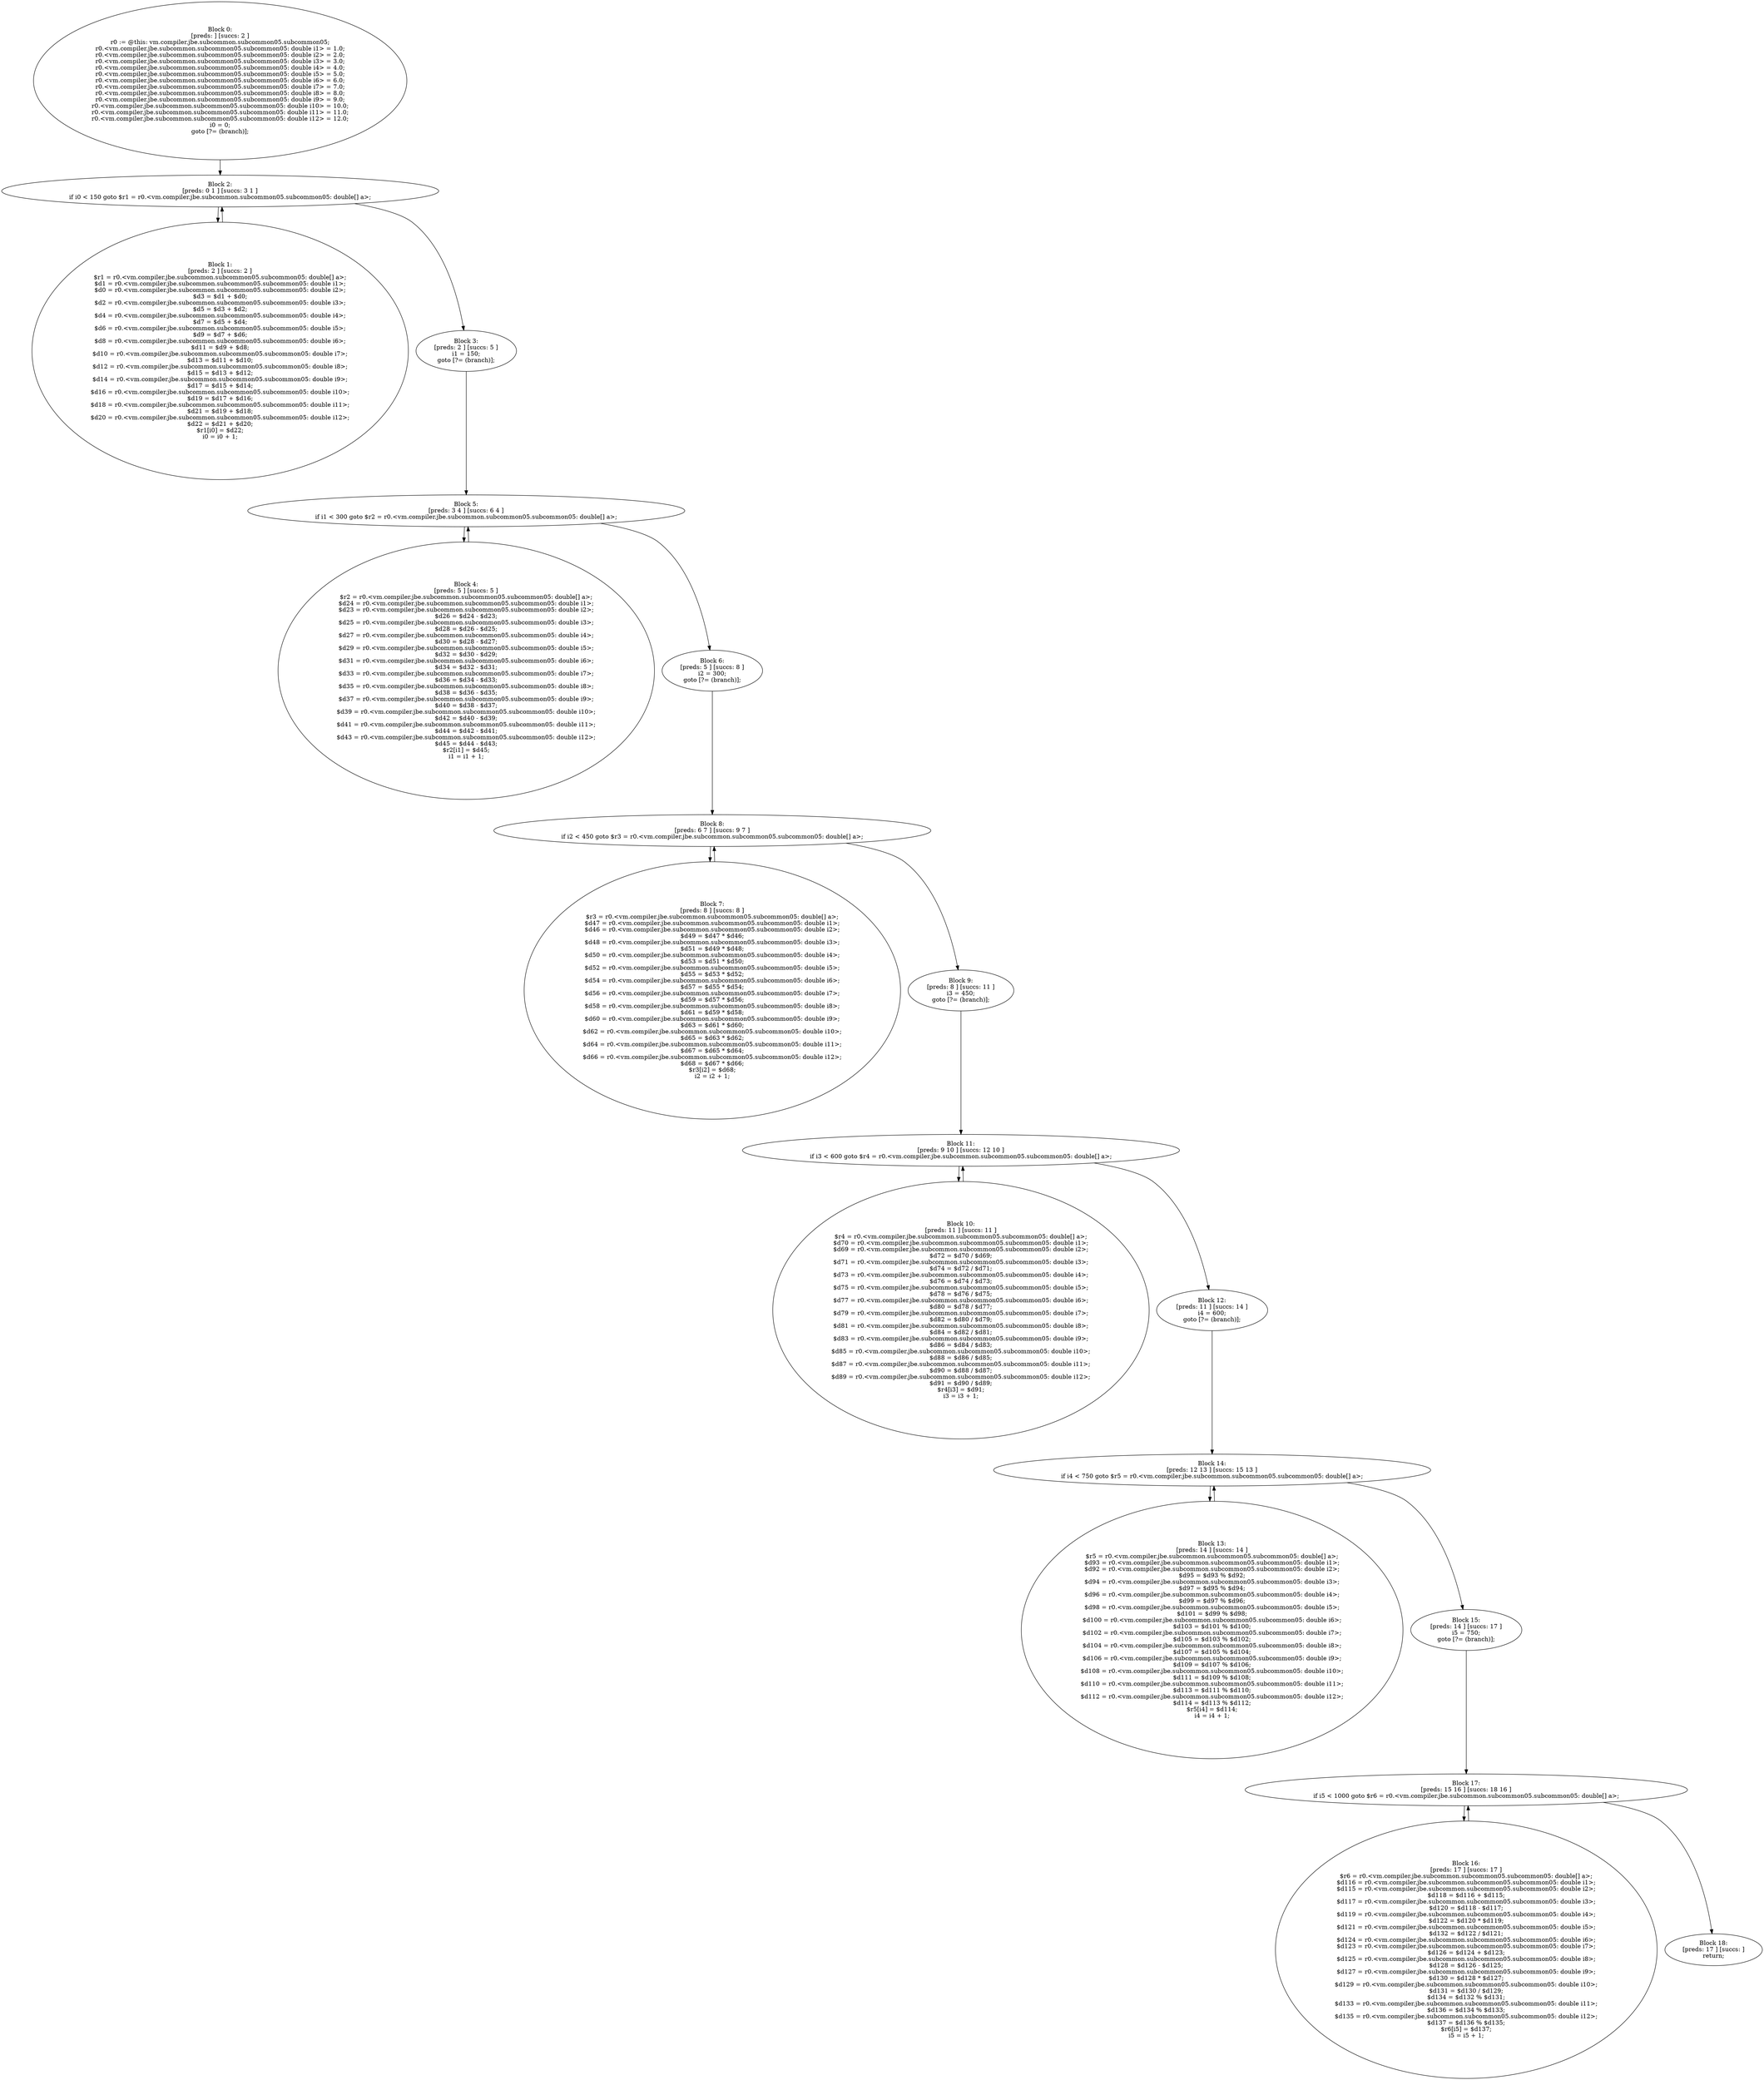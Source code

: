 digraph "unitGraph" {
    "Block 0:
[preds: ] [succs: 2 ]
r0 := @this: vm.compiler.jbe.subcommon.subcommon05.subcommon05;
r0.<vm.compiler.jbe.subcommon.subcommon05.subcommon05: double i1> = 1.0;
r0.<vm.compiler.jbe.subcommon.subcommon05.subcommon05: double i2> = 2.0;
r0.<vm.compiler.jbe.subcommon.subcommon05.subcommon05: double i3> = 3.0;
r0.<vm.compiler.jbe.subcommon.subcommon05.subcommon05: double i4> = 4.0;
r0.<vm.compiler.jbe.subcommon.subcommon05.subcommon05: double i5> = 5.0;
r0.<vm.compiler.jbe.subcommon.subcommon05.subcommon05: double i6> = 6.0;
r0.<vm.compiler.jbe.subcommon.subcommon05.subcommon05: double i7> = 7.0;
r0.<vm.compiler.jbe.subcommon.subcommon05.subcommon05: double i8> = 8.0;
r0.<vm.compiler.jbe.subcommon.subcommon05.subcommon05: double i9> = 9.0;
r0.<vm.compiler.jbe.subcommon.subcommon05.subcommon05: double i10> = 10.0;
r0.<vm.compiler.jbe.subcommon.subcommon05.subcommon05: double i11> = 11.0;
r0.<vm.compiler.jbe.subcommon.subcommon05.subcommon05: double i12> = 12.0;
i0 = 0;
goto [?= (branch)];
"
    "Block 1:
[preds: 2 ] [succs: 2 ]
$r1 = r0.<vm.compiler.jbe.subcommon.subcommon05.subcommon05: double[] a>;
$d1 = r0.<vm.compiler.jbe.subcommon.subcommon05.subcommon05: double i1>;
$d0 = r0.<vm.compiler.jbe.subcommon.subcommon05.subcommon05: double i2>;
$d3 = $d1 + $d0;
$d2 = r0.<vm.compiler.jbe.subcommon.subcommon05.subcommon05: double i3>;
$d5 = $d3 + $d2;
$d4 = r0.<vm.compiler.jbe.subcommon.subcommon05.subcommon05: double i4>;
$d7 = $d5 + $d4;
$d6 = r0.<vm.compiler.jbe.subcommon.subcommon05.subcommon05: double i5>;
$d9 = $d7 + $d6;
$d8 = r0.<vm.compiler.jbe.subcommon.subcommon05.subcommon05: double i6>;
$d11 = $d9 + $d8;
$d10 = r0.<vm.compiler.jbe.subcommon.subcommon05.subcommon05: double i7>;
$d13 = $d11 + $d10;
$d12 = r0.<vm.compiler.jbe.subcommon.subcommon05.subcommon05: double i8>;
$d15 = $d13 + $d12;
$d14 = r0.<vm.compiler.jbe.subcommon.subcommon05.subcommon05: double i9>;
$d17 = $d15 + $d14;
$d16 = r0.<vm.compiler.jbe.subcommon.subcommon05.subcommon05: double i10>;
$d19 = $d17 + $d16;
$d18 = r0.<vm.compiler.jbe.subcommon.subcommon05.subcommon05: double i11>;
$d21 = $d19 + $d18;
$d20 = r0.<vm.compiler.jbe.subcommon.subcommon05.subcommon05: double i12>;
$d22 = $d21 + $d20;
$r1[i0] = $d22;
i0 = i0 + 1;
"
    "Block 2:
[preds: 0 1 ] [succs: 3 1 ]
if i0 < 150 goto $r1 = r0.<vm.compiler.jbe.subcommon.subcommon05.subcommon05: double[] a>;
"
    "Block 3:
[preds: 2 ] [succs: 5 ]
i1 = 150;
goto [?= (branch)];
"
    "Block 4:
[preds: 5 ] [succs: 5 ]
$r2 = r0.<vm.compiler.jbe.subcommon.subcommon05.subcommon05: double[] a>;
$d24 = r0.<vm.compiler.jbe.subcommon.subcommon05.subcommon05: double i1>;
$d23 = r0.<vm.compiler.jbe.subcommon.subcommon05.subcommon05: double i2>;
$d26 = $d24 - $d23;
$d25 = r0.<vm.compiler.jbe.subcommon.subcommon05.subcommon05: double i3>;
$d28 = $d26 - $d25;
$d27 = r0.<vm.compiler.jbe.subcommon.subcommon05.subcommon05: double i4>;
$d30 = $d28 - $d27;
$d29 = r0.<vm.compiler.jbe.subcommon.subcommon05.subcommon05: double i5>;
$d32 = $d30 - $d29;
$d31 = r0.<vm.compiler.jbe.subcommon.subcommon05.subcommon05: double i6>;
$d34 = $d32 - $d31;
$d33 = r0.<vm.compiler.jbe.subcommon.subcommon05.subcommon05: double i7>;
$d36 = $d34 - $d33;
$d35 = r0.<vm.compiler.jbe.subcommon.subcommon05.subcommon05: double i8>;
$d38 = $d36 - $d35;
$d37 = r0.<vm.compiler.jbe.subcommon.subcommon05.subcommon05: double i9>;
$d40 = $d38 - $d37;
$d39 = r0.<vm.compiler.jbe.subcommon.subcommon05.subcommon05: double i10>;
$d42 = $d40 - $d39;
$d41 = r0.<vm.compiler.jbe.subcommon.subcommon05.subcommon05: double i11>;
$d44 = $d42 - $d41;
$d43 = r0.<vm.compiler.jbe.subcommon.subcommon05.subcommon05: double i12>;
$d45 = $d44 - $d43;
$r2[i1] = $d45;
i1 = i1 + 1;
"
    "Block 5:
[preds: 3 4 ] [succs: 6 4 ]
if i1 < 300 goto $r2 = r0.<vm.compiler.jbe.subcommon.subcommon05.subcommon05: double[] a>;
"
    "Block 6:
[preds: 5 ] [succs: 8 ]
i2 = 300;
goto [?= (branch)];
"
    "Block 7:
[preds: 8 ] [succs: 8 ]
$r3 = r0.<vm.compiler.jbe.subcommon.subcommon05.subcommon05: double[] a>;
$d47 = r0.<vm.compiler.jbe.subcommon.subcommon05.subcommon05: double i1>;
$d46 = r0.<vm.compiler.jbe.subcommon.subcommon05.subcommon05: double i2>;
$d49 = $d47 * $d46;
$d48 = r0.<vm.compiler.jbe.subcommon.subcommon05.subcommon05: double i3>;
$d51 = $d49 * $d48;
$d50 = r0.<vm.compiler.jbe.subcommon.subcommon05.subcommon05: double i4>;
$d53 = $d51 * $d50;
$d52 = r0.<vm.compiler.jbe.subcommon.subcommon05.subcommon05: double i5>;
$d55 = $d53 * $d52;
$d54 = r0.<vm.compiler.jbe.subcommon.subcommon05.subcommon05: double i6>;
$d57 = $d55 * $d54;
$d56 = r0.<vm.compiler.jbe.subcommon.subcommon05.subcommon05: double i7>;
$d59 = $d57 * $d56;
$d58 = r0.<vm.compiler.jbe.subcommon.subcommon05.subcommon05: double i8>;
$d61 = $d59 * $d58;
$d60 = r0.<vm.compiler.jbe.subcommon.subcommon05.subcommon05: double i9>;
$d63 = $d61 * $d60;
$d62 = r0.<vm.compiler.jbe.subcommon.subcommon05.subcommon05: double i10>;
$d65 = $d63 * $d62;
$d64 = r0.<vm.compiler.jbe.subcommon.subcommon05.subcommon05: double i11>;
$d67 = $d65 * $d64;
$d66 = r0.<vm.compiler.jbe.subcommon.subcommon05.subcommon05: double i12>;
$d68 = $d67 * $d66;
$r3[i2] = $d68;
i2 = i2 + 1;
"
    "Block 8:
[preds: 6 7 ] [succs: 9 7 ]
if i2 < 450 goto $r3 = r0.<vm.compiler.jbe.subcommon.subcommon05.subcommon05: double[] a>;
"
    "Block 9:
[preds: 8 ] [succs: 11 ]
i3 = 450;
goto [?= (branch)];
"
    "Block 10:
[preds: 11 ] [succs: 11 ]
$r4 = r0.<vm.compiler.jbe.subcommon.subcommon05.subcommon05: double[] a>;
$d70 = r0.<vm.compiler.jbe.subcommon.subcommon05.subcommon05: double i1>;
$d69 = r0.<vm.compiler.jbe.subcommon.subcommon05.subcommon05: double i2>;
$d72 = $d70 / $d69;
$d71 = r0.<vm.compiler.jbe.subcommon.subcommon05.subcommon05: double i3>;
$d74 = $d72 / $d71;
$d73 = r0.<vm.compiler.jbe.subcommon.subcommon05.subcommon05: double i4>;
$d76 = $d74 / $d73;
$d75 = r0.<vm.compiler.jbe.subcommon.subcommon05.subcommon05: double i5>;
$d78 = $d76 / $d75;
$d77 = r0.<vm.compiler.jbe.subcommon.subcommon05.subcommon05: double i6>;
$d80 = $d78 / $d77;
$d79 = r0.<vm.compiler.jbe.subcommon.subcommon05.subcommon05: double i7>;
$d82 = $d80 / $d79;
$d81 = r0.<vm.compiler.jbe.subcommon.subcommon05.subcommon05: double i8>;
$d84 = $d82 / $d81;
$d83 = r0.<vm.compiler.jbe.subcommon.subcommon05.subcommon05: double i9>;
$d86 = $d84 / $d83;
$d85 = r0.<vm.compiler.jbe.subcommon.subcommon05.subcommon05: double i10>;
$d88 = $d86 / $d85;
$d87 = r0.<vm.compiler.jbe.subcommon.subcommon05.subcommon05: double i11>;
$d90 = $d88 / $d87;
$d89 = r0.<vm.compiler.jbe.subcommon.subcommon05.subcommon05: double i12>;
$d91 = $d90 / $d89;
$r4[i3] = $d91;
i3 = i3 + 1;
"
    "Block 11:
[preds: 9 10 ] [succs: 12 10 ]
if i3 < 600 goto $r4 = r0.<vm.compiler.jbe.subcommon.subcommon05.subcommon05: double[] a>;
"
    "Block 12:
[preds: 11 ] [succs: 14 ]
i4 = 600;
goto [?= (branch)];
"
    "Block 13:
[preds: 14 ] [succs: 14 ]
$r5 = r0.<vm.compiler.jbe.subcommon.subcommon05.subcommon05: double[] a>;
$d93 = r0.<vm.compiler.jbe.subcommon.subcommon05.subcommon05: double i1>;
$d92 = r0.<vm.compiler.jbe.subcommon.subcommon05.subcommon05: double i2>;
$d95 = $d93 % $d92;
$d94 = r0.<vm.compiler.jbe.subcommon.subcommon05.subcommon05: double i3>;
$d97 = $d95 % $d94;
$d96 = r0.<vm.compiler.jbe.subcommon.subcommon05.subcommon05: double i4>;
$d99 = $d97 % $d96;
$d98 = r0.<vm.compiler.jbe.subcommon.subcommon05.subcommon05: double i5>;
$d101 = $d99 % $d98;
$d100 = r0.<vm.compiler.jbe.subcommon.subcommon05.subcommon05: double i6>;
$d103 = $d101 % $d100;
$d102 = r0.<vm.compiler.jbe.subcommon.subcommon05.subcommon05: double i7>;
$d105 = $d103 % $d102;
$d104 = r0.<vm.compiler.jbe.subcommon.subcommon05.subcommon05: double i8>;
$d107 = $d105 % $d104;
$d106 = r0.<vm.compiler.jbe.subcommon.subcommon05.subcommon05: double i9>;
$d109 = $d107 % $d106;
$d108 = r0.<vm.compiler.jbe.subcommon.subcommon05.subcommon05: double i10>;
$d111 = $d109 % $d108;
$d110 = r0.<vm.compiler.jbe.subcommon.subcommon05.subcommon05: double i11>;
$d113 = $d111 % $d110;
$d112 = r0.<vm.compiler.jbe.subcommon.subcommon05.subcommon05: double i12>;
$d114 = $d113 % $d112;
$r5[i4] = $d114;
i4 = i4 + 1;
"
    "Block 14:
[preds: 12 13 ] [succs: 15 13 ]
if i4 < 750 goto $r5 = r0.<vm.compiler.jbe.subcommon.subcommon05.subcommon05: double[] a>;
"
    "Block 15:
[preds: 14 ] [succs: 17 ]
i5 = 750;
goto [?= (branch)];
"
    "Block 16:
[preds: 17 ] [succs: 17 ]
$r6 = r0.<vm.compiler.jbe.subcommon.subcommon05.subcommon05: double[] a>;
$d116 = r0.<vm.compiler.jbe.subcommon.subcommon05.subcommon05: double i1>;
$d115 = r0.<vm.compiler.jbe.subcommon.subcommon05.subcommon05: double i2>;
$d118 = $d116 + $d115;
$d117 = r0.<vm.compiler.jbe.subcommon.subcommon05.subcommon05: double i3>;
$d120 = $d118 - $d117;
$d119 = r0.<vm.compiler.jbe.subcommon.subcommon05.subcommon05: double i4>;
$d122 = $d120 * $d119;
$d121 = r0.<vm.compiler.jbe.subcommon.subcommon05.subcommon05: double i5>;
$d132 = $d122 / $d121;
$d124 = r0.<vm.compiler.jbe.subcommon.subcommon05.subcommon05: double i6>;
$d123 = r0.<vm.compiler.jbe.subcommon.subcommon05.subcommon05: double i7>;
$d126 = $d124 + $d123;
$d125 = r0.<vm.compiler.jbe.subcommon.subcommon05.subcommon05: double i8>;
$d128 = $d126 - $d125;
$d127 = r0.<vm.compiler.jbe.subcommon.subcommon05.subcommon05: double i9>;
$d130 = $d128 * $d127;
$d129 = r0.<vm.compiler.jbe.subcommon.subcommon05.subcommon05: double i10>;
$d131 = $d130 / $d129;
$d134 = $d132 % $d131;
$d133 = r0.<vm.compiler.jbe.subcommon.subcommon05.subcommon05: double i11>;
$d136 = $d134 % $d133;
$d135 = r0.<vm.compiler.jbe.subcommon.subcommon05.subcommon05: double i12>;
$d137 = $d136 % $d135;
$r6[i5] = $d137;
i5 = i5 + 1;
"
    "Block 17:
[preds: 15 16 ] [succs: 18 16 ]
if i5 < 1000 goto $r6 = r0.<vm.compiler.jbe.subcommon.subcommon05.subcommon05: double[] a>;
"
    "Block 18:
[preds: 17 ] [succs: ]
return;
"
    "Block 0:
[preds: ] [succs: 2 ]
r0 := @this: vm.compiler.jbe.subcommon.subcommon05.subcommon05;
r0.<vm.compiler.jbe.subcommon.subcommon05.subcommon05: double i1> = 1.0;
r0.<vm.compiler.jbe.subcommon.subcommon05.subcommon05: double i2> = 2.0;
r0.<vm.compiler.jbe.subcommon.subcommon05.subcommon05: double i3> = 3.0;
r0.<vm.compiler.jbe.subcommon.subcommon05.subcommon05: double i4> = 4.0;
r0.<vm.compiler.jbe.subcommon.subcommon05.subcommon05: double i5> = 5.0;
r0.<vm.compiler.jbe.subcommon.subcommon05.subcommon05: double i6> = 6.0;
r0.<vm.compiler.jbe.subcommon.subcommon05.subcommon05: double i7> = 7.0;
r0.<vm.compiler.jbe.subcommon.subcommon05.subcommon05: double i8> = 8.0;
r0.<vm.compiler.jbe.subcommon.subcommon05.subcommon05: double i9> = 9.0;
r0.<vm.compiler.jbe.subcommon.subcommon05.subcommon05: double i10> = 10.0;
r0.<vm.compiler.jbe.subcommon.subcommon05.subcommon05: double i11> = 11.0;
r0.<vm.compiler.jbe.subcommon.subcommon05.subcommon05: double i12> = 12.0;
i0 = 0;
goto [?= (branch)];
"->"Block 2:
[preds: 0 1 ] [succs: 3 1 ]
if i0 < 150 goto $r1 = r0.<vm.compiler.jbe.subcommon.subcommon05.subcommon05: double[] a>;
";
    "Block 1:
[preds: 2 ] [succs: 2 ]
$r1 = r0.<vm.compiler.jbe.subcommon.subcommon05.subcommon05: double[] a>;
$d1 = r0.<vm.compiler.jbe.subcommon.subcommon05.subcommon05: double i1>;
$d0 = r0.<vm.compiler.jbe.subcommon.subcommon05.subcommon05: double i2>;
$d3 = $d1 + $d0;
$d2 = r0.<vm.compiler.jbe.subcommon.subcommon05.subcommon05: double i3>;
$d5 = $d3 + $d2;
$d4 = r0.<vm.compiler.jbe.subcommon.subcommon05.subcommon05: double i4>;
$d7 = $d5 + $d4;
$d6 = r0.<vm.compiler.jbe.subcommon.subcommon05.subcommon05: double i5>;
$d9 = $d7 + $d6;
$d8 = r0.<vm.compiler.jbe.subcommon.subcommon05.subcommon05: double i6>;
$d11 = $d9 + $d8;
$d10 = r0.<vm.compiler.jbe.subcommon.subcommon05.subcommon05: double i7>;
$d13 = $d11 + $d10;
$d12 = r0.<vm.compiler.jbe.subcommon.subcommon05.subcommon05: double i8>;
$d15 = $d13 + $d12;
$d14 = r0.<vm.compiler.jbe.subcommon.subcommon05.subcommon05: double i9>;
$d17 = $d15 + $d14;
$d16 = r0.<vm.compiler.jbe.subcommon.subcommon05.subcommon05: double i10>;
$d19 = $d17 + $d16;
$d18 = r0.<vm.compiler.jbe.subcommon.subcommon05.subcommon05: double i11>;
$d21 = $d19 + $d18;
$d20 = r0.<vm.compiler.jbe.subcommon.subcommon05.subcommon05: double i12>;
$d22 = $d21 + $d20;
$r1[i0] = $d22;
i0 = i0 + 1;
"->"Block 2:
[preds: 0 1 ] [succs: 3 1 ]
if i0 < 150 goto $r1 = r0.<vm.compiler.jbe.subcommon.subcommon05.subcommon05: double[] a>;
";
    "Block 2:
[preds: 0 1 ] [succs: 3 1 ]
if i0 < 150 goto $r1 = r0.<vm.compiler.jbe.subcommon.subcommon05.subcommon05: double[] a>;
"->"Block 3:
[preds: 2 ] [succs: 5 ]
i1 = 150;
goto [?= (branch)];
";
    "Block 2:
[preds: 0 1 ] [succs: 3 1 ]
if i0 < 150 goto $r1 = r0.<vm.compiler.jbe.subcommon.subcommon05.subcommon05: double[] a>;
"->"Block 1:
[preds: 2 ] [succs: 2 ]
$r1 = r0.<vm.compiler.jbe.subcommon.subcommon05.subcommon05: double[] a>;
$d1 = r0.<vm.compiler.jbe.subcommon.subcommon05.subcommon05: double i1>;
$d0 = r0.<vm.compiler.jbe.subcommon.subcommon05.subcommon05: double i2>;
$d3 = $d1 + $d0;
$d2 = r0.<vm.compiler.jbe.subcommon.subcommon05.subcommon05: double i3>;
$d5 = $d3 + $d2;
$d4 = r0.<vm.compiler.jbe.subcommon.subcommon05.subcommon05: double i4>;
$d7 = $d5 + $d4;
$d6 = r0.<vm.compiler.jbe.subcommon.subcommon05.subcommon05: double i5>;
$d9 = $d7 + $d6;
$d8 = r0.<vm.compiler.jbe.subcommon.subcommon05.subcommon05: double i6>;
$d11 = $d9 + $d8;
$d10 = r0.<vm.compiler.jbe.subcommon.subcommon05.subcommon05: double i7>;
$d13 = $d11 + $d10;
$d12 = r0.<vm.compiler.jbe.subcommon.subcommon05.subcommon05: double i8>;
$d15 = $d13 + $d12;
$d14 = r0.<vm.compiler.jbe.subcommon.subcommon05.subcommon05: double i9>;
$d17 = $d15 + $d14;
$d16 = r0.<vm.compiler.jbe.subcommon.subcommon05.subcommon05: double i10>;
$d19 = $d17 + $d16;
$d18 = r0.<vm.compiler.jbe.subcommon.subcommon05.subcommon05: double i11>;
$d21 = $d19 + $d18;
$d20 = r0.<vm.compiler.jbe.subcommon.subcommon05.subcommon05: double i12>;
$d22 = $d21 + $d20;
$r1[i0] = $d22;
i0 = i0 + 1;
";
    "Block 3:
[preds: 2 ] [succs: 5 ]
i1 = 150;
goto [?= (branch)];
"->"Block 5:
[preds: 3 4 ] [succs: 6 4 ]
if i1 < 300 goto $r2 = r0.<vm.compiler.jbe.subcommon.subcommon05.subcommon05: double[] a>;
";
    "Block 4:
[preds: 5 ] [succs: 5 ]
$r2 = r0.<vm.compiler.jbe.subcommon.subcommon05.subcommon05: double[] a>;
$d24 = r0.<vm.compiler.jbe.subcommon.subcommon05.subcommon05: double i1>;
$d23 = r0.<vm.compiler.jbe.subcommon.subcommon05.subcommon05: double i2>;
$d26 = $d24 - $d23;
$d25 = r0.<vm.compiler.jbe.subcommon.subcommon05.subcommon05: double i3>;
$d28 = $d26 - $d25;
$d27 = r0.<vm.compiler.jbe.subcommon.subcommon05.subcommon05: double i4>;
$d30 = $d28 - $d27;
$d29 = r0.<vm.compiler.jbe.subcommon.subcommon05.subcommon05: double i5>;
$d32 = $d30 - $d29;
$d31 = r0.<vm.compiler.jbe.subcommon.subcommon05.subcommon05: double i6>;
$d34 = $d32 - $d31;
$d33 = r0.<vm.compiler.jbe.subcommon.subcommon05.subcommon05: double i7>;
$d36 = $d34 - $d33;
$d35 = r0.<vm.compiler.jbe.subcommon.subcommon05.subcommon05: double i8>;
$d38 = $d36 - $d35;
$d37 = r0.<vm.compiler.jbe.subcommon.subcommon05.subcommon05: double i9>;
$d40 = $d38 - $d37;
$d39 = r0.<vm.compiler.jbe.subcommon.subcommon05.subcommon05: double i10>;
$d42 = $d40 - $d39;
$d41 = r0.<vm.compiler.jbe.subcommon.subcommon05.subcommon05: double i11>;
$d44 = $d42 - $d41;
$d43 = r0.<vm.compiler.jbe.subcommon.subcommon05.subcommon05: double i12>;
$d45 = $d44 - $d43;
$r2[i1] = $d45;
i1 = i1 + 1;
"->"Block 5:
[preds: 3 4 ] [succs: 6 4 ]
if i1 < 300 goto $r2 = r0.<vm.compiler.jbe.subcommon.subcommon05.subcommon05: double[] a>;
";
    "Block 5:
[preds: 3 4 ] [succs: 6 4 ]
if i1 < 300 goto $r2 = r0.<vm.compiler.jbe.subcommon.subcommon05.subcommon05: double[] a>;
"->"Block 6:
[preds: 5 ] [succs: 8 ]
i2 = 300;
goto [?= (branch)];
";
    "Block 5:
[preds: 3 4 ] [succs: 6 4 ]
if i1 < 300 goto $r2 = r0.<vm.compiler.jbe.subcommon.subcommon05.subcommon05: double[] a>;
"->"Block 4:
[preds: 5 ] [succs: 5 ]
$r2 = r0.<vm.compiler.jbe.subcommon.subcommon05.subcommon05: double[] a>;
$d24 = r0.<vm.compiler.jbe.subcommon.subcommon05.subcommon05: double i1>;
$d23 = r0.<vm.compiler.jbe.subcommon.subcommon05.subcommon05: double i2>;
$d26 = $d24 - $d23;
$d25 = r0.<vm.compiler.jbe.subcommon.subcommon05.subcommon05: double i3>;
$d28 = $d26 - $d25;
$d27 = r0.<vm.compiler.jbe.subcommon.subcommon05.subcommon05: double i4>;
$d30 = $d28 - $d27;
$d29 = r0.<vm.compiler.jbe.subcommon.subcommon05.subcommon05: double i5>;
$d32 = $d30 - $d29;
$d31 = r0.<vm.compiler.jbe.subcommon.subcommon05.subcommon05: double i6>;
$d34 = $d32 - $d31;
$d33 = r0.<vm.compiler.jbe.subcommon.subcommon05.subcommon05: double i7>;
$d36 = $d34 - $d33;
$d35 = r0.<vm.compiler.jbe.subcommon.subcommon05.subcommon05: double i8>;
$d38 = $d36 - $d35;
$d37 = r0.<vm.compiler.jbe.subcommon.subcommon05.subcommon05: double i9>;
$d40 = $d38 - $d37;
$d39 = r0.<vm.compiler.jbe.subcommon.subcommon05.subcommon05: double i10>;
$d42 = $d40 - $d39;
$d41 = r0.<vm.compiler.jbe.subcommon.subcommon05.subcommon05: double i11>;
$d44 = $d42 - $d41;
$d43 = r0.<vm.compiler.jbe.subcommon.subcommon05.subcommon05: double i12>;
$d45 = $d44 - $d43;
$r2[i1] = $d45;
i1 = i1 + 1;
";
    "Block 6:
[preds: 5 ] [succs: 8 ]
i2 = 300;
goto [?= (branch)];
"->"Block 8:
[preds: 6 7 ] [succs: 9 7 ]
if i2 < 450 goto $r3 = r0.<vm.compiler.jbe.subcommon.subcommon05.subcommon05: double[] a>;
";
    "Block 7:
[preds: 8 ] [succs: 8 ]
$r3 = r0.<vm.compiler.jbe.subcommon.subcommon05.subcommon05: double[] a>;
$d47 = r0.<vm.compiler.jbe.subcommon.subcommon05.subcommon05: double i1>;
$d46 = r0.<vm.compiler.jbe.subcommon.subcommon05.subcommon05: double i2>;
$d49 = $d47 * $d46;
$d48 = r0.<vm.compiler.jbe.subcommon.subcommon05.subcommon05: double i3>;
$d51 = $d49 * $d48;
$d50 = r0.<vm.compiler.jbe.subcommon.subcommon05.subcommon05: double i4>;
$d53 = $d51 * $d50;
$d52 = r0.<vm.compiler.jbe.subcommon.subcommon05.subcommon05: double i5>;
$d55 = $d53 * $d52;
$d54 = r0.<vm.compiler.jbe.subcommon.subcommon05.subcommon05: double i6>;
$d57 = $d55 * $d54;
$d56 = r0.<vm.compiler.jbe.subcommon.subcommon05.subcommon05: double i7>;
$d59 = $d57 * $d56;
$d58 = r0.<vm.compiler.jbe.subcommon.subcommon05.subcommon05: double i8>;
$d61 = $d59 * $d58;
$d60 = r0.<vm.compiler.jbe.subcommon.subcommon05.subcommon05: double i9>;
$d63 = $d61 * $d60;
$d62 = r0.<vm.compiler.jbe.subcommon.subcommon05.subcommon05: double i10>;
$d65 = $d63 * $d62;
$d64 = r0.<vm.compiler.jbe.subcommon.subcommon05.subcommon05: double i11>;
$d67 = $d65 * $d64;
$d66 = r0.<vm.compiler.jbe.subcommon.subcommon05.subcommon05: double i12>;
$d68 = $d67 * $d66;
$r3[i2] = $d68;
i2 = i2 + 1;
"->"Block 8:
[preds: 6 7 ] [succs: 9 7 ]
if i2 < 450 goto $r3 = r0.<vm.compiler.jbe.subcommon.subcommon05.subcommon05: double[] a>;
";
    "Block 8:
[preds: 6 7 ] [succs: 9 7 ]
if i2 < 450 goto $r3 = r0.<vm.compiler.jbe.subcommon.subcommon05.subcommon05: double[] a>;
"->"Block 9:
[preds: 8 ] [succs: 11 ]
i3 = 450;
goto [?= (branch)];
";
    "Block 8:
[preds: 6 7 ] [succs: 9 7 ]
if i2 < 450 goto $r3 = r0.<vm.compiler.jbe.subcommon.subcommon05.subcommon05: double[] a>;
"->"Block 7:
[preds: 8 ] [succs: 8 ]
$r3 = r0.<vm.compiler.jbe.subcommon.subcommon05.subcommon05: double[] a>;
$d47 = r0.<vm.compiler.jbe.subcommon.subcommon05.subcommon05: double i1>;
$d46 = r0.<vm.compiler.jbe.subcommon.subcommon05.subcommon05: double i2>;
$d49 = $d47 * $d46;
$d48 = r0.<vm.compiler.jbe.subcommon.subcommon05.subcommon05: double i3>;
$d51 = $d49 * $d48;
$d50 = r0.<vm.compiler.jbe.subcommon.subcommon05.subcommon05: double i4>;
$d53 = $d51 * $d50;
$d52 = r0.<vm.compiler.jbe.subcommon.subcommon05.subcommon05: double i5>;
$d55 = $d53 * $d52;
$d54 = r0.<vm.compiler.jbe.subcommon.subcommon05.subcommon05: double i6>;
$d57 = $d55 * $d54;
$d56 = r0.<vm.compiler.jbe.subcommon.subcommon05.subcommon05: double i7>;
$d59 = $d57 * $d56;
$d58 = r0.<vm.compiler.jbe.subcommon.subcommon05.subcommon05: double i8>;
$d61 = $d59 * $d58;
$d60 = r0.<vm.compiler.jbe.subcommon.subcommon05.subcommon05: double i9>;
$d63 = $d61 * $d60;
$d62 = r0.<vm.compiler.jbe.subcommon.subcommon05.subcommon05: double i10>;
$d65 = $d63 * $d62;
$d64 = r0.<vm.compiler.jbe.subcommon.subcommon05.subcommon05: double i11>;
$d67 = $d65 * $d64;
$d66 = r0.<vm.compiler.jbe.subcommon.subcommon05.subcommon05: double i12>;
$d68 = $d67 * $d66;
$r3[i2] = $d68;
i2 = i2 + 1;
";
    "Block 9:
[preds: 8 ] [succs: 11 ]
i3 = 450;
goto [?= (branch)];
"->"Block 11:
[preds: 9 10 ] [succs: 12 10 ]
if i3 < 600 goto $r4 = r0.<vm.compiler.jbe.subcommon.subcommon05.subcommon05: double[] a>;
";
    "Block 10:
[preds: 11 ] [succs: 11 ]
$r4 = r0.<vm.compiler.jbe.subcommon.subcommon05.subcommon05: double[] a>;
$d70 = r0.<vm.compiler.jbe.subcommon.subcommon05.subcommon05: double i1>;
$d69 = r0.<vm.compiler.jbe.subcommon.subcommon05.subcommon05: double i2>;
$d72 = $d70 / $d69;
$d71 = r0.<vm.compiler.jbe.subcommon.subcommon05.subcommon05: double i3>;
$d74 = $d72 / $d71;
$d73 = r0.<vm.compiler.jbe.subcommon.subcommon05.subcommon05: double i4>;
$d76 = $d74 / $d73;
$d75 = r0.<vm.compiler.jbe.subcommon.subcommon05.subcommon05: double i5>;
$d78 = $d76 / $d75;
$d77 = r0.<vm.compiler.jbe.subcommon.subcommon05.subcommon05: double i6>;
$d80 = $d78 / $d77;
$d79 = r0.<vm.compiler.jbe.subcommon.subcommon05.subcommon05: double i7>;
$d82 = $d80 / $d79;
$d81 = r0.<vm.compiler.jbe.subcommon.subcommon05.subcommon05: double i8>;
$d84 = $d82 / $d81;
$d83 = r0.<vm.compiler.jbe.subcommon.subcommon05.subcommon05: double i9>;
$d86 = $d84 / $d83;
$d85 = r0.<vm.compiler.jbe.subcommon.subcommon05.subcommon05: double i10>;
$d88 = $d86 / $d85;
$d87 = r0.<vm.compiler.jbe.subcommon.subcommon05.subcommon05: double i11>;
$d90 = $d88 / $d87;
$d89 = r0.<vm.compiler.jbe.subcommon.subcommon05.subcommon05: double i12>;
$d91 = $d90 / $d89;
$r4[i3] = $d91;
i3 = i3 + 1;
"->"Block 11:
[preds: 9 10 ] [succs: 12 10 ]
if i3 < 600 goto $r4 = r0.<vm.compiler.jbe.subcommon.subcommon05.subcommon05: double[] a>;
";
    "Block 11:
[preds: 9 10 ] [succs: 12 10 ]
if i3 < 600 goto $r4 = r0.<vm.compiler.jbe.subcommon.subcommon05.subcommon05: double[] a>;
"->"Block 12:
[preds: 11 ] [succs: 14 ]
i4 = 600;
goto [?= (branch)];
";
    "Block 11:
[preds: 9 10 ] [succs: 12 10 ]
if i3 < 600 goto $r4 = r0.<vm.compiler.jbe.subcommon.subcommon05.subcommon05: double[] a>;
"->"Block 10:
[preds: 11 ] [succs: 11 ]
$r4 = r0.<vm.compiler.jbe.subcommon.subcommon05.subcommon05: double[] a>;
$d70 = r0.<vm.compiler.jbe.subcommon.subcommon05.subcommon05: double i1>;
$d69 = r0.<vm.compiler.jbe.subcommon.subcommon05.subcommon05: double i2>;
$d72 = $d70 / $d69;
$d71 = r0.<vm.compiler.jbe.subcommon.subcommon05.subcommon05: double i3>;
$d74 = $d72 / $d71;
$d73 = r0.<vm.compiler.jbe.subcommon.subcommon05.subcommon05: double i4>;
$d76 = $d74 / $d73;
$d75 = r0.<vm.compiler.jbe.subcommon.subcommon05.subcommon05: double i5>;
$d78 = $d76 / $d75;
$d77 = r0.<vm.compiler.jbe.subcommon.subcommon05.subcommon05: double i6>;
$d80 = $d78 / $d77;
$d79 = r0.<vm.compiler.jbe.subcommon.subcommon05.subcommon05: double i7>;
$d82 = $d80 / $d79;
$d81 = r0.<vm.compiler.jbe.subcommon.subcommon05.subcommon05: double i8>;
$d84 = $d82 / $d81;
$d83 = r0.<vm.compiler.jbe.subcommon.subcommon05.subcommon05: double i9>;
$d86 = $d84 / $d83;
$d85 = r0.<vm.compiler.jbe.subcommon.subcommon05.subcommon05: double i10>;
$d88 = $d86 / $d85;
$d87 = r0.<vm.compiler.jbe.subcommon.subcommon05.subcommon05: double i11>;
$d90 = $d88 / $d87;
$d89 = r0.<vm.compiler.jbe.subcommon.subcommon05.subcommon05: double i12>;
$d91 = $d90 / $d89;
$r4[i3] = $d91;
i3 = i3 + 1;
";
    "Block 12:
[preds: 11 ] [succs: 14 ]
i4 = 600;
goto [?= (branch)];
"->"Block 14:
[preds: 12 13 ] [succs: 15 13 ]
if i4 < 750 goto $r5 = r0.<vm.compiler.jbe.subcommon.subcommon05.subcommon05: double[] a>;
";
    "Block 13:
[preds: 14 ] [succs: 14 ]
$r5 = r0.<vm.compiler.jbe.subcommon.subcommon05.subcommon05: double[] a>;
$d93 = r0.<vm.compiler.jbe.subcommon.subcommon05.subcommon05: double i1>;
$d92 = r0.<vm.compiler.jbe.subcommon.subcommon05.subcommon05: double i2>;
$d95 = $d93 % $d92;
$d94 = r0.<vm.compiler.jbe.subcommon.subcommon05.subcommon05: double i3>;
$d97 = $d95 % $d94;
$d96 = r0.<vm.compiler.jbe.subcommon.subcommon05.subcommon05: double i4>;
$d99 = $d97 % $d96;
$d98 = r0.<vm.compiler.jbe.subcommon.subcommon05.subcommon05: double i5>;
$d101 = $d99 % $d98;
$d100 = r0.<vm.compiler.jbe.subcommon.subcommon05.subcommon05: double i6>;
$d103 = $d101 % $d100;
$d102 = r0.<vm.compiler.jbe.subcommon.subcommon05.subcommon05: double i7>;
$d105 = $d103 % $d102;
$d104 = r0.<vm.compiler.jbe.subcommon.subcommon05.subcommon05: double i8>;
$d107 = $d105 % $d104;
$d106 = r0.<vm.compiler.jbe.subcommon.subcommon05.subcommon05: double i9>;
$d109 = $d107 % $d106;
$d108 = r0.<vm.compiler.jbe.subcommon.subcommon05.subcommon05: double i10>;
$d111 = $d109 % $d108;
$d110 = r0.<vm.compiler.jbe.subcommon.subcommon05.subcommon05: double i11>;
$d113 = $d111 % $d110;
$d112 = r0.<vm.compiler.jbe.subcommon.subcommon05.subcommon05: double i12>;
$d114 = $d113 % $d112;
$r5[i4] = $d114;
i4 = i4 + 1;
"->"Block 14:
[preds: 12 13 ] [succs: 15 13 ]
if i4 < 750 goto $r5 = r0.<vm.compiler.jbe.subcommon.subcommon05.subcommon05: double[] a>;
";
    "Block 14:
[preds: 12 13 ] [succs: 15 13 ]
if i4 < 750 goto $r5 = r0.<vm.compiler.jbe.subcommon.subcommon05.subcommon05: double[] a>;
"->"Block 15:
[preds: 14 ] [succs: 17 ]
i5 = 750;
goto [?= (branch)];
";
    "Block 14:
[preds: 12 13 ] [succs: 15 13 ]
if i4 < 750 goto $r5 = r0.<vm.compiler.jbe.subcommon.subcommon05.subcommon05: double[] a>;
"->"Block 13:
[preds: 14 ] [succs: 14 ]
$r5 = r0.<vm.compiler.jbe.subcommon.subcommon05.subcommon05: double[] a>;
$d93 = r0.<vm.compiler.jbe.subcommon.subcommon05.subcommon05: double i1>;
$d92 = r0.<vm.compiler.jbe.subcommon.subcommon05.subcommon05: double i2>;
$d95 = $d93 % $d92;
$d94 = r0.<vm.compiler.jbe.subcommon.subcommon05.subcommon05: double i3>;
$d97 = $d95 % $d94;
$d96 = r0.<vm.compiler.jbe.subcommon.subcommon05.subcommon05: double i4>;
$d99 = $d97 % $d96;
$d98 = r0.<vm.compiler.jbe.subcommon.subcommon05.subcommon05: double i5>;
$d101 = $d99 % $d98;
$d100 = r0.<vm.compiler.jbe.subcommon.subcommon05.subcommon05: double i6>;
$d103 = $d101 % $d100;
$d102 = r0.<vm.compiler.jbe.subcommon.subcommon05.subcommon05: double i7>;
$d105 = $d103 % $d102;
$d104 = r0.<vm.compiler.jbe.subcommon.subcommon05.subcommon05: double i8>;
$d107 = $d105 % $d104;
$d106 = r0.<vm.compiler.jbe.subcommon.subcommon05.subcommon05: double i9>;
$d109 = $d107 % $d106;
$d108 = r0.<vm.compiler.jbe.subcommon.subcommon05.subcommon05: double i10>;
$d111 = $d109 % $d108;
$d110 = r0.<vm.compiler.jbe.subcommon.subcommon05.subcommon05: double i11>;
$d113 = $d111 % $d110;
$d112 = r0.<vm.compiler.jbe.subcommon.subcommon05.subcommon05: double i12>;
$d114 = $d113 % $d112;
$r5[i4] = $d114;
i4 = i4 + 1;
";
    "Block 15:
[preds: 14 ] [succs: 17 ]
i5 = 750;
goto [?= (branch)];
"->"Block 17:
[preds: 15 16 ] [succs: 18 16 ]
if i5 < 1000 goto $r6 = r0.<vm.compiler.jbe.subcommon.subcommon05.subcommon05: double[] a>;
";
    "Block 16:
[preds: 17 ] [succs: 17 ]
$r6 = r0.<vm.compiler.jbe.subcommon.subcommon05.subcommon05: double[] a>;
$d116 = r0.<vm.compiler.jbe.subcommon.subcommon05.subcommon05: double i1>;
$d115 = r0.<vm.compiler.jbe.subcommon.subcommon05.subcommon05: double i2>;
$d118 = $d116 + $d115;
$d117 = r0.<vm.compiler.jbe.subcommon.subcommon05.subcommon05: double i3>;
$d120 = $d118 - $d117;
$d119 = r0.<vm.compiler.jbe.subcommon.subcommon05.subcommon05: double i4>;
$d122 = $d120 * $d119;
$d121 = r0.<vm.compiler.jbe.subcommon.subcommon05.subcommon05: double i5>;
$d132 = $d122 / $d121;
$d124 = r0.<vm.compiler.jbe.subcommon.subcommon05.subcommon05: double i6>;
$d123 = r0.<vm.compiler.jbe.subcommon.subcommon05.subcommon05: double i7>;
$d126 = $d124 + $d123;
$d125 = r0.<vm.compiler.jbe.subcommon.subcommon05.subcommon05: double i8>;
$d128 = $d126 - $d125;
$d127 = r0.<vm.compiler.jbe.subcommon.subcommon05.subcommon05: double i9>;
$d130 = $d128 * $d127;
$d129 = r0.<vm.compiler.jbe.subcommon.subcommon05.subcommon05: double i10>;
$d131 = $d130 / $d129;
$d134 = $d132 % $d131;
$d133 = r0.<vm.compiler.jbe.subcommon.subcommon05.subcommon05: double i11>;
$d136 = $d134 % $d133;
$d135 = r0.<vm.compiler.jbe.subcommon.subcommon05.subcommon05: double i12>;
$d137 = $d136 % $d135;
$r6[i5] = $d137;
i5 = i5 + 1;
"->"Block 17:
[preds: 15 16 ] [succs: 18 16 ]
if i5 < 1000 goto $r6 = r0.<vm.compiler.jbe.subcommon.subcommon05.subcommon05: double[] a>;
";
    "Block 17:
[preds: 15 16 ] [succs: 18 16 ]
if i5 < 1000 goto $r6 = r0.<vm.compiler.jbe.subcommon.subcommon05.subcommon05: double[] a>;
"->"Block 18:
[preds: 17 ] [succs: ]
return;
";
    "Block 17:
[preds: 15 16 ] [succs: 18 16 ]
if i5 < 1000 goto $r6 = r0.<vm.compiler.jbe.subcommon.subcommon05.subcommon05: double[] a>;
"->"Block 16:
[preds: 17 ] [succs: 17 ]
$r6 = r0.<vm.compiler.jbe.subcommon.subcommon05.subcommon05: double[] a>;
$d116 = r0.<vm.compiler.jbe.subcommon.subcommon05.subcommon05: double i1>;
$d115 = r0.<vm.compiler.jbe.subcommon.subcommon05.subcommon05: double i2>;
$d118 = $d116 + $d115;
$d117 = r0.<vm.compiler.jbe.subcommon.subcommon05.subcommon05: double i3>;
$d120 = $d118 - $d117;
$d119 = r0.<vm.compiler.jbe.subcommon.subcommon05.subcommon05: double i4>;
$d122 = $d120 * $d119;
$d121 = r0.<vm.compiler.jbe.subcommon.subcommon05.subcommon05: double i5>;
$d132 = $d122 / $d121;
$d124 = r0.<vm.compiler.jbe.subcommon.subcommon05.subcommon05: double i6>;
$d123 = r0.<vm.compiler.jbe.subcommon.subcommon05.subcommon05: double i7>;
$d126 = $d124 + $d123;
$d125 = r0.<vm.compiler.jbe.subcommon.subcommon05.subcommon05: double i8>;
$d128 = $d126 - $d125;
$d127 = r0.<vm.compiler.jbe.subcommon.subcommon05.subcommon05: double i9>;
$d130 = $d128 * $d127;
$d129 = r0.<vm.compiler.jbe.subcommon.subcommon05.subcommon05: double i10>;
$d131 = $d130 / $d129;
$d134 = $d132 % $d131;
$d133 = r0.<vm.compiler.jbe.subcommon.subcommon05.subcommon05: double i11>;
$d136 = $d134 % $d133;
$d135 = r0.<vm.compiler.jbe.subcommon.subcommon05.subcommon05: double i12>;
$d137 = $d136 % $d135;
$r6[i5] = $d137;
i5 = i5 + 1;
";
}
